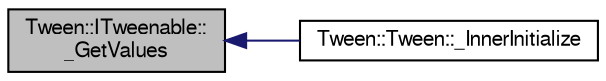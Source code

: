 digraph "Tween::ITweenable::_GetValues"
{
  bgcolor="transparent";
  edge [fontname="FreeSans",fontsize="10",labelfontname="FreeSans",labelfontsize="10"];
  node [fontname="FreeSans",fontsize="10",shape=record];
  rankdir="LR";
  Node1 [label="Tween::ITweenable::\l_GetValues",height=0.2,width=0.4,color="black", fillcolor="grey75", style="filled" fontcolor="black"];
  Node1 -> Node2 [dir="back",color="midnightblue",fontsize="10",style="solid",fontname="FreeSans"];
  Node2 [label="Tween::Tween::_InnerInitialize",height=0.2,width=0.4,color="black",URL="$classTween_1_1Tween.html#ad1e33392ac32dd5d83b5872ec09802ce"];
}

